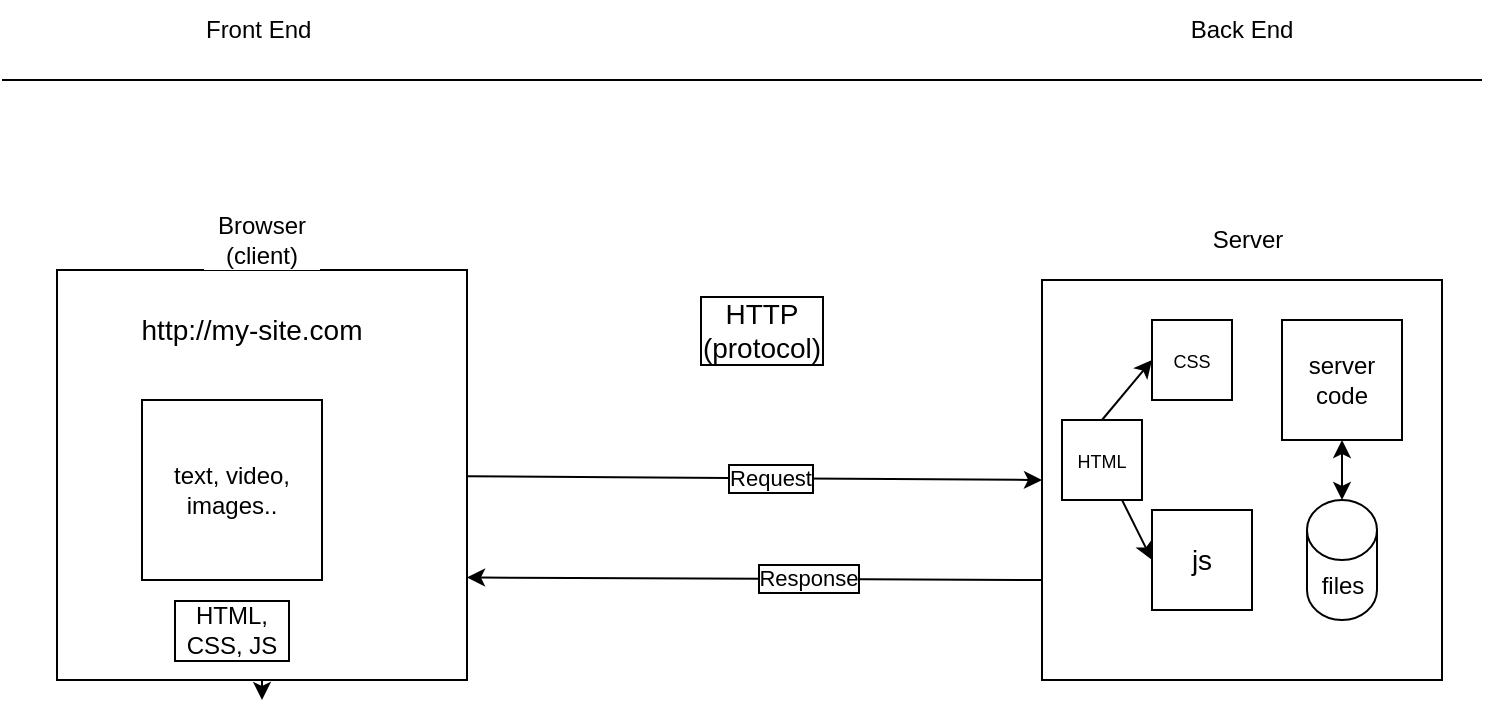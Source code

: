 <mxfile>
    <diagram id="6D-F680wXodcBmQKxQVh" name="Page-1">
        <mxGraphModel dx="1314" dy="689" grid="1" gridSize="10" guides="1" tooltips="1" connect="1" arrows="1" fold="1" page="1" pageScale="1" pageWidth="850" pageHeight="1100" background="#FFFFFF" math="0" shadow="0">
            <root>
                <mxCell id="0"/>
                <mxCell id="1" parent="0"/>
                <mxCell id="2" value="" style="endArrow=none;html=1;fontColor=#000000;labelBorderColor=#000000;labelBackgroundColor=#000000;strokeColor=#000000;" edge="1" parent="1">
                    <mxGeometry width="50" height="50" relative="1" as="geometry">
                        <mxPoint x="30" y="120" as="sourcePoint"/>
                        <mxPoint x="770" y="120" as="targetPoint"/>
                    </mxGeometry>
                </mxCell>
                <mxCell id="3" value="Front End&amp;nbsp;" style="text;html=1;strokeColor=none;fillColor=none;align=center;verticalAlign=middle;whiteSpace=wrap;rounded=0;fontColor=#000000;" vertex="1" parent="1">
                    <mxGeometry x="130" y="80" width="60" height="30" as="geometry"/>
                </mxCell>
                <mxCell id="4" value="Back End" style="text;html=1;strokeColor=none;fillColor=none;align=center;verticalAlign=middle;whiteSpace=wrap;rounded=0;fontColor=#000000;" vertex="1" parent="1">
                    <mxGeometry x="620" y="80" width="60" height="30" as="geometry"/>
                </mxCell>
                <mxCell id="10" style="edgeStyle=none;html=1;entryX=0;entryY=0.5;entryDx=0;entryDy=0;fontColor=#000000;labelBackgroundColor=#FFFFFF;labelBorderColor=#000000;strokeColor=#000000;" edge="1" parent="1" source="5" target="8">
                    <mxGeometry relative="1" as="geometry"/>
                </mxCell>
                <mxCell id="11" value="Request" style="edgeLabel;html=1;align=center;verticalAlign=middle;resizable=0;points=[];fontColor=#000000;labelBackgroundColor=#FFFFFF;labelBorderColor=#000000;" vertex="1" connectable="0" parent="10">
                    <mxGeometry x="0.053" relative="1" as="geometry">
                        <mxPoint as="offset"/>
                    </mxGeometry>
                </mxCell>
                <mxCell id="28" style="edgeStyle=none;html=1;exitX=0.5;exitY=1;exitDx=0;exitDy=0;fontSize=14;fontColor=#000000;labelBackgroundColor=#FFFFFF;labelBorderColor=#000000;" edge="1" parent="1" source="5">
                    <mxGeometry relative="1" as="geometry">
                        <mxPoint x="160" y="430" as="targetPoint"/>
                    </mxGeometry>
                </mxCell>
                <mxCell id="5" value="" style="whiteSpace=wrap;html=1;aspect=fixed;fontColor=#000000;labelBackgroundColor=#FFFFFF;labelBorderColor=#000000;fillColor=#FFFFFF;strokeColor=#000000;" vertex="1" parent="1">
                    <mxGeometry x="57.5" y="215" width="205" height="205" as="geometry"/>
                </mxCell>
                <mxCell id="6" value="Browser (client)" style="text;html=1;strokeColor=none;fillColor=none;align=center;verticalAlign=middle;whiteSpace=wrap;rounded=0;fontColor=#000000;labelBackgroundColor=#FFFFFF;labelBorderColor=none;" vertex="1" parent="1">
                    <mxGeometry x="130" y="185" width="60" height="30" as="geometry"/>
                </mxCell>
                <mxCell id="12" style="edgeStyle=none;html=1;exitX=0;exitY=0.75;exitDx=0;exitDy=0;entryX=1;entryY=0.75;entryDx=0;entryDy=0;fontColor=#000000;labelBackgroundColor=#FFFFFF;labelBorderColor=#000000;strokeColor=#000000;" edge="1" parent="1" source="8" target="5">
                    <mxGeometry relative="1" as="geometry"/>
                </mxCell>
                <mxCell id="13" value="Response" style="edgeLabel;html=1;align=center;verticalAlign=middle;resizable=0;points=[];fontColor=#000000;labelBackgroundColor=#FFFFFF;labelBorderColor=#000000;" vertex="1" connectable="0" parent="12">
                    <mxGeometry x="-0.186" y="-1" relative="1" as="geometry">
                        <mxPoint as="offset"/>
                    </mxGeometry>
                </mxCell>
                <mxCell id="8" value="" style="whiteSpace=wrap;html=1;aspect=fixed;fontColor=#000000;labelBackgroundColor=#FFFFFF;labelBorderColor=#000000;fillColor=#FFFFFF;strokeColor=#000000;" vertex="1" parent="1">
                    <mxGeometry x="550" y="220" width="200" height="200" as="geometry"/>
                </mxCell>
                <mxCell id="9" value="Server" style="text;html=1;strokeColor=none;fillColor=none;align=center;verticalAlign=middle;whiteSpace=wrap;rounded=0;fontColor=#000000;labelBackgroundColor=#FFFFFF;labelBorderColor=none;" vertex="1" parent="1">
                    <mxGeometry x="622.5" y="185" width="60" height="30" as="geometry"/>
                </mxCell>
                <mxCell id="14" value="text, video, images.." style="whiteSpace=wrap;html=1;aspect=fixed;fontColor=#000000;labelBackgroundColor=#FFFFFF;labelBorderColor=none;fillColor=#FFFFFF;strokeColor=#000000;" vertex="1" parent="1">
                    <mxGeometry x="100" y="280" width="90" height="90" as="geometry"/>
                </mxCell>
                <mxCell id="15" value="server code" style="whiteSpace=wrap;html=1;aspect=fixed;fontColor=#000000;labelBackgroundColor=#FFFFFF;labelBorderColor=none;fillColor=#FFFFFF;strokeColor=#000000;" vertex="1" parent="1">
                    <mxGeometry x="670" y="240" width="60" height="60" as="geometry"/>
                </mxCell>
                <mxCell id="16" value="files" style="shape=cylinder3;whiteSpace=wrap;html=1;boundedLbl=1;backgroundOutline=1;size=15;fontColor=#000000;labelBackgroundColor=#FFFFFF;labelBorderColor=none;fillColor=#FFFFFF;strokeColor=#000000;" vertex="1" parent="1">
                    <mxGeometry x="682.5" y="330" width="35" height="60" as="geometry"/>
                </mxCell>
                <mxCell id="19" value="HTML, CSS, JS" style="text;html=1;strokeColor=none;fillColor=none;align=center;verticalAlign=middle;whiteSpace=wrap;rounded=0;fontColor=#000000;labelBackgroundColor=#FFFFFF;labelBorderColor=#000000;" vertex="1" parent="1">
                    <mxGeometry x="115" y="380" width="60" height="30" as="geometry"/>
                </mxCell>
                <mxCell id="26" style="edgeStyle=none;html=1;exitX=0.5;exitY=0;exitDx=0;exitDy=0;entryX=0;entryY=0.5;entryDx=0;entryDy=0;fontSize=14;fontColor=#000000;labelBackgroundColor=#FFFFFF;labelBorderColor=#000000;strokeColor=#000000;" edge="1" parent="1" source="20" target="21">
                    <mxGeometry relative="1" as="geometry"/>
                </mxCell>
                <mxCell id="27" style="edgeStyle=none;html=1;fontSize=14;entryX=0;entryY=0.5;entryDx=0;entryDy=0;fontColor=#000000;labelBackgroundColor=#FFFFFF;labelBorderColor=#000000;strokeColor=#000000;" edge="1" parent="1" source="20" target="22">
                    <mxGeometry relative="1" as="geometry">
                        <mxPoint x="610" y="370" as="targetPoint"/>
                    </mxGeometry>
                </mxCell>
                <mxCell id="20" value="&lt;font style=&quot;font-size: 9px&quot;&gt;HTML&lt;/font&gt;" style="whiteSpace=wrap;html=1;aspect=fixed;fontColor=#000000;labelBackgroundColor=#FFFFFF;labelBorderColor=none;fillColor=#FFFFFF;strokeColor=#000000;" vertex="1" parent="1">
                    <mxGeometry x="560" y="290" width="40" height="40" as="geometry"/>
                </mxCell>
                <mxCell id="21" value="&lt;font style=&quot;font-size: 9px&quot;&gt;CSS&lt;/font&gt;" style="whiteSpace=wrap;html=1;aspect=fixed;fontColor=#000000;labelBackgroundColor=#FFFFFF;labelBorderColor=none;fillColor=#FFFFFF;strokeColor=#000000;" vertex="1" parent="1">
                    <mxGeometry x="605" y="240" width="40" height="40" as="geometry"/>
                </mxCell>
                <mxCell id="22" value="&lt;font style=&quot;font-size: 14px&quot;&gt;js&lt;/font&gt;" style="whiteSpace=wrap;html=1;aspect=fixed;fontColor=#000000;labelBackgroundColor=#FFFFFF;labelBorderColor=none;fillColor=#FFFFFF;strokeColor=#000000;" vertex="1" parent="1">
                    <mxGeometry x="605" y="335" width="50" height="50" as="geometry"/>
                </mxCell>
                <mxCell id="25" value="" style="endArrow=classic;startArrow=classic;html=1;fontSize=9;entryX=0.5;entryY=1;entryDx=0;entryDy=0;fontColor=#000000;labelBackgroundColor=#FFFFFF;labelBorderColor=#000000;strokeColor=#000000;" edge="1" parent="1" source="16" target="15">
                    <mxGeometry width="50" height="50" relative="1" as="geometry">
                        <mxPoint x="670" y="350" as="sourcePoint"/>
                        <mxPoint x="720" y="300" as="targetPoint"/>
                    </mxGeometry>
                </mxCell>
                <mxCell id="30" value="http://my-site.com" style="text;html=1;strokeColor=none;fillColor=none;align=center;verticalAlign=middle;whiteSpace=wrap;rounded=0;fontSize=14;fontColor=#000000;labelBackgroundColor=#FFFFFF;labelBorderColor=none;" vertex="1" parent="1">
                    <mxGeometry x="90" y="230" width="130" height="30" as="geometry"/>
                </mxCell>
                <mxCell id="33" value="HTTP&lt;br&gt;(protocol)" style="text;html=1;strokeColor=none;fillColor=none;align=center;verticalAlign=middle;whiteSpace=wrap;rounded=0;fontSize=14;fontColor=#000000;labelBackgroundColor=#FFFFFF;labelBorderColor=#000000;" vertex="1" parent="1">
                    <mxGeometry x="380" y="230" width="60" height="30" as="geometry"/>
                </mxCell>
            </root>
        </mxGraphModel>
    </diagram>
</mxfile>